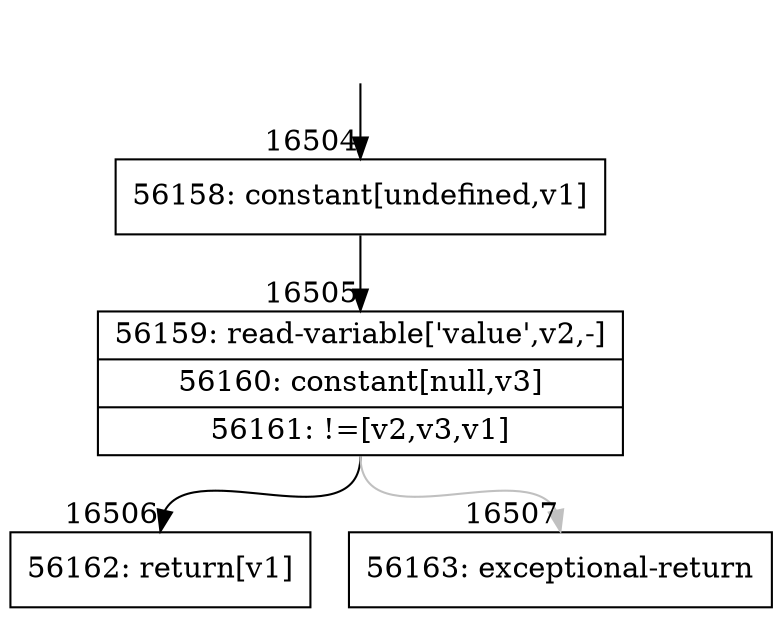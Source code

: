digraph {
rankdir="TD"
BB_entry1414[shape=none,label=""];
BB_entry1414 -> BB16504 [tailport=s, headport=n, headlabel="    16504"]
BB16504 [shape=record label="{56158: constant[undefined,v1]}" ] 
BB16504 -> BB16505 [tailport=s, headport=n, headlabel="      16505"]
BB16505 [shape=record label="{56159: read-variable['value',v2,-]|56160: constant[null,v3]|56161: !=[v2,v3,v1]}" ] 
BB16505 -> BB16506 [tailport=s, headport=n, headlabel="      16506"]
BB16505 -> BB16507 [tailport=s, headport=n, color=gray, headlabel="      16507"]
BB16506 [shape=record label="{56162: return[v1]}" ] 
BB16507 [shape=record label="{56163: exceptional-return}" ] 
//#$~ 30948
}
